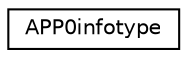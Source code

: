 digraph "圖形化之類別階層"
{
 // LATEX_PDF_SIZE
  edge [fontname="Helvetica",fontsize="10",labelfontname="Helvetica",labelfontsize="10"];
  node [fontname="Helvetica",fontsize="10",shape=record];
  rankdir="LR";
  Node0 [label="APP0infotype",height=0.2,width=0.4,color="black", fillcolor="white", style="filled",URL="$structAPP0infotype.html",tooltip=" "];
}
